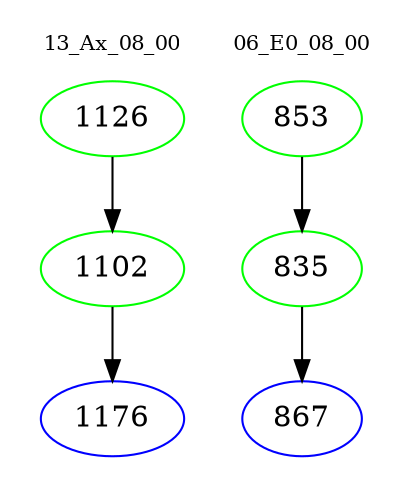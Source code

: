 digraph{
subgraph cluster_0 {
color = white
label = "13_Ax_08_00";
fontsize=10;
T0_1126 [label="1126", color="green"]
T0_1126 -> T0_1102 [color="black"]
T0_1102 [label="1102", color="green"]
T0_1102 -> T0_1176 [color="black"]
T0_1176 [label="1176", color="blue"]
}
subgraph cluster_1 {
color = white
label = "06_E0_08_00";
fontsize=10;
T1_853 [label="853", color="green"]
T1_853 -> T1_835 [color="black"]
T1_835 [label="835", color="green"]
T1_835 -> T1_867 [color="black"]
T1_867 [label="867", color="blue"]
}
}
